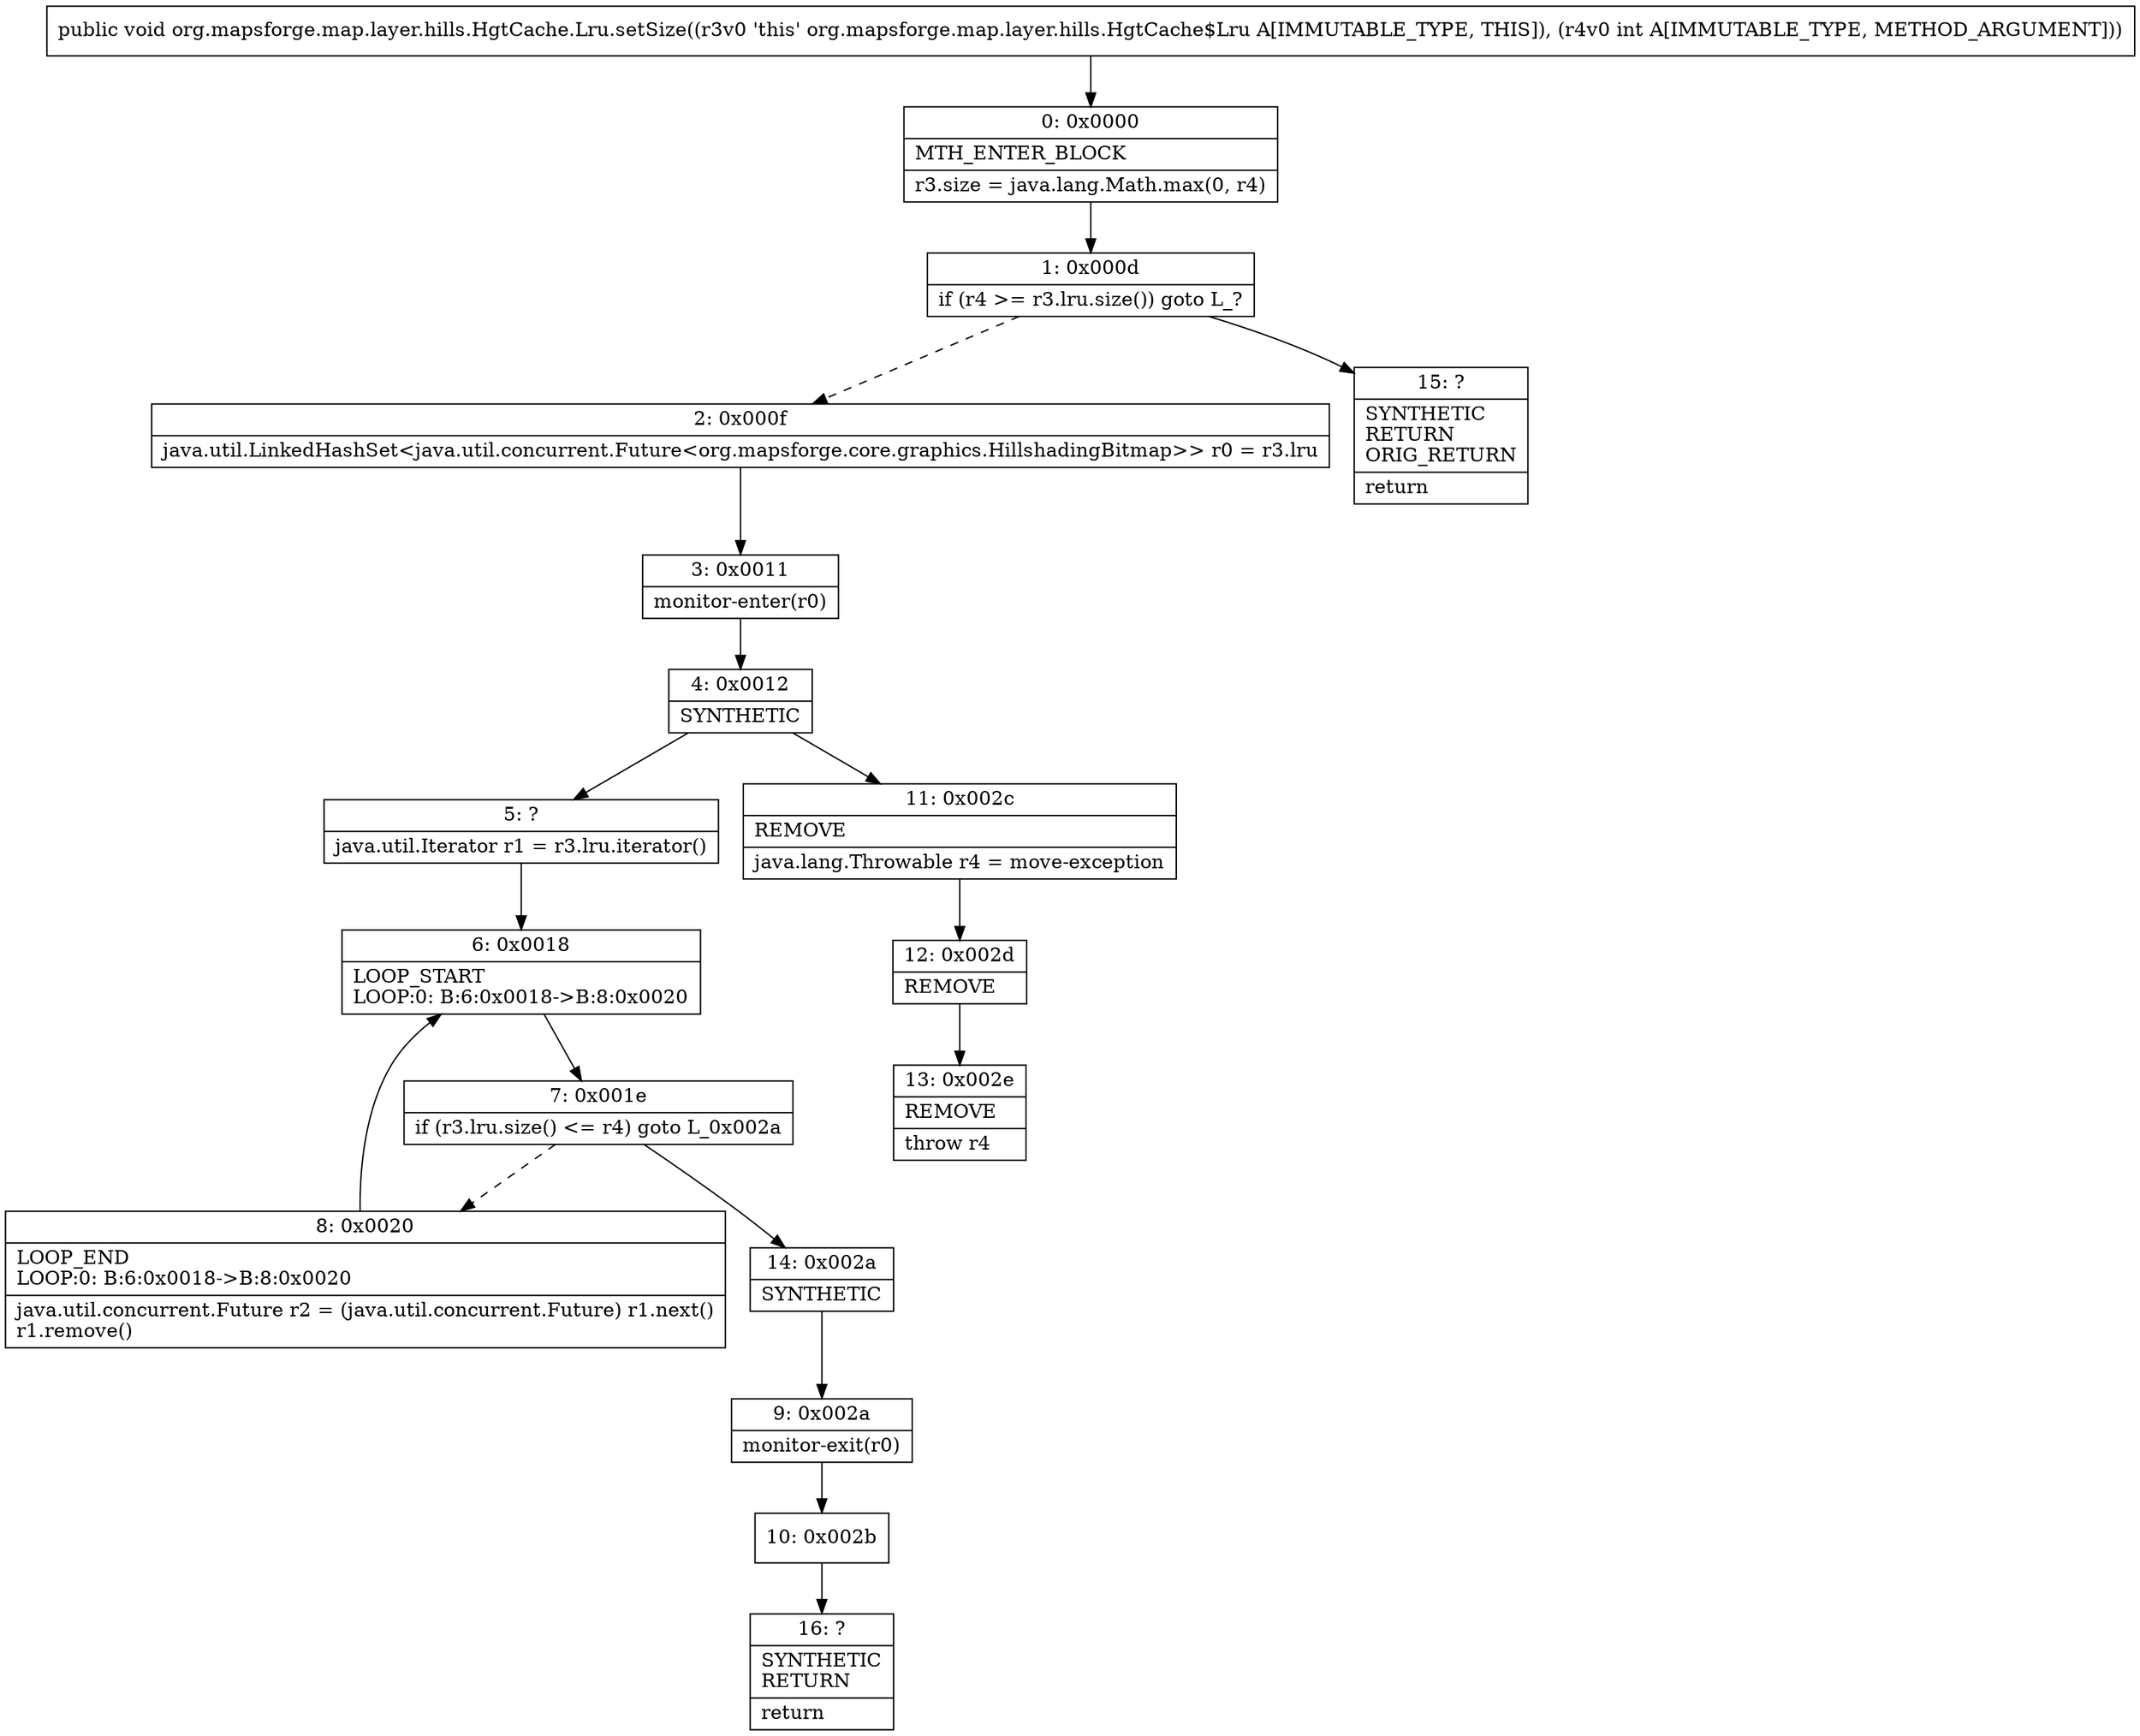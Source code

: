 digraph "CFG fororg.mapsforge.map.layer.hills.HgtCache.Lru.setSize(I)V" {
Node_0 [shape=record,label="{0\:\ 0x0000|MTH_ENTER_BLOCK\l|r3.size = java.lang.Math.max(0, r4)\l}"];
Node_1 [shape=record,label="{1\:\ 0x000d|if (r4 \>= r3.lru.size()) goto L_?\l}"];
Node_2 [shape=record,label="{2\:\ 0x000f|java.util.LinkedHashSet\<java.util.concurrent.Future\<org.mapsforge.core.graphics.HillshadingBitmap\>\> r0 = r3.lru\l}"];
Node_3 [shape=record,label="{3\:\ 0x0011|monitor\-enter(r0)\l}"];
Node_4 [shape=record,label="{4\:\ 0x0012|SYNTHETIC\l}"];
Node_5 [shape=record,label="{5\:\ ?|java.util.Iterator r1 = r3.lru.iterator()\l}"];
Node_6 [shape=record,label="{6\:\ 0x0018|LOOP_START\lLOOP:0: B:6:0x0018\-\>B:8:0x0020\l}"];
Node_7 [shape=record,label="{7\:\ 0x001e|if (r3.lru.size() \<= r4) goto L_0x002a\l}"];
Node_8 [shape=record,label="{8\:\ 0x0020|LOOP_END\lLOOP:0: B:6:0x0018\-\>B:8:0x0020\l|java.util.concurrent.Future r2 = (java.util.concurrent.Future) r1.next()\lr1.remove()\l}"];
Node_9 [shape=record,label="{9\:\ 0x002a|monitor\-exit(r0)\l}"];
Node_10 [shape=record,label="{10\:\ 0x002b}"];
Node_11 [shape=record,label="{11\:\ 0x002c|REMOVE\l|java.lang.Throwable r4 = move\-exception\l}"];
Node_12 [shape=record,label="{12\:\ 0x002d|REMOVE\l}"];
Node_13 [shape=record,label="{13\:\ 0x002e|REMOVE\l|throw r4\l}"];
Node_14 [shape=record,label="{14\:\ 0x002a|SYNTHETIC\l}"];
Node_15 [shape=record,label="{15\:\ ?|SYNTHETIC\lRETURN\lORIG_RETURN\l|return\l}"];
Node_16 [shape=record,label="{16\:\ ?|SYNTHETIC\lRETURN\l|return\l}"];
MethodNode[shape=record,label="{public void org.mapsforge.map.layer.hills.HgtCache.Lru.setSize((r3v0 'this' org.mapsforge.map.layer.hills.HgtCache$Lru A[IMMUTABLE_TYPE, THIS]), (r4v0 int A[IMMUTABLE_TYPE, METHOD_ARGUMENT])) }"];
MethodNode -> Node_0;
Node_0 -> Node_1;
Node_1 -> Node_2[style=dashed];
Node_1 -> Node_15;
Node_2 -> Node_3;
Node_3 -> Node_4;
Node_4 -> Node_5;
Node_4 -> Node_11;
Node_5 -> Node_6;
Node_6 -> Node_7;
Node_7 -> Node_8[style=dashed];
Node_7 -> Node_14;
Node_8 -> Node_6;
Node_9 -> Node_10;
Node_10 -> Node_16;
Node_11 -> Node_12;
Node_12 -> Node_13;
Node_14 -> Node_9;
}

